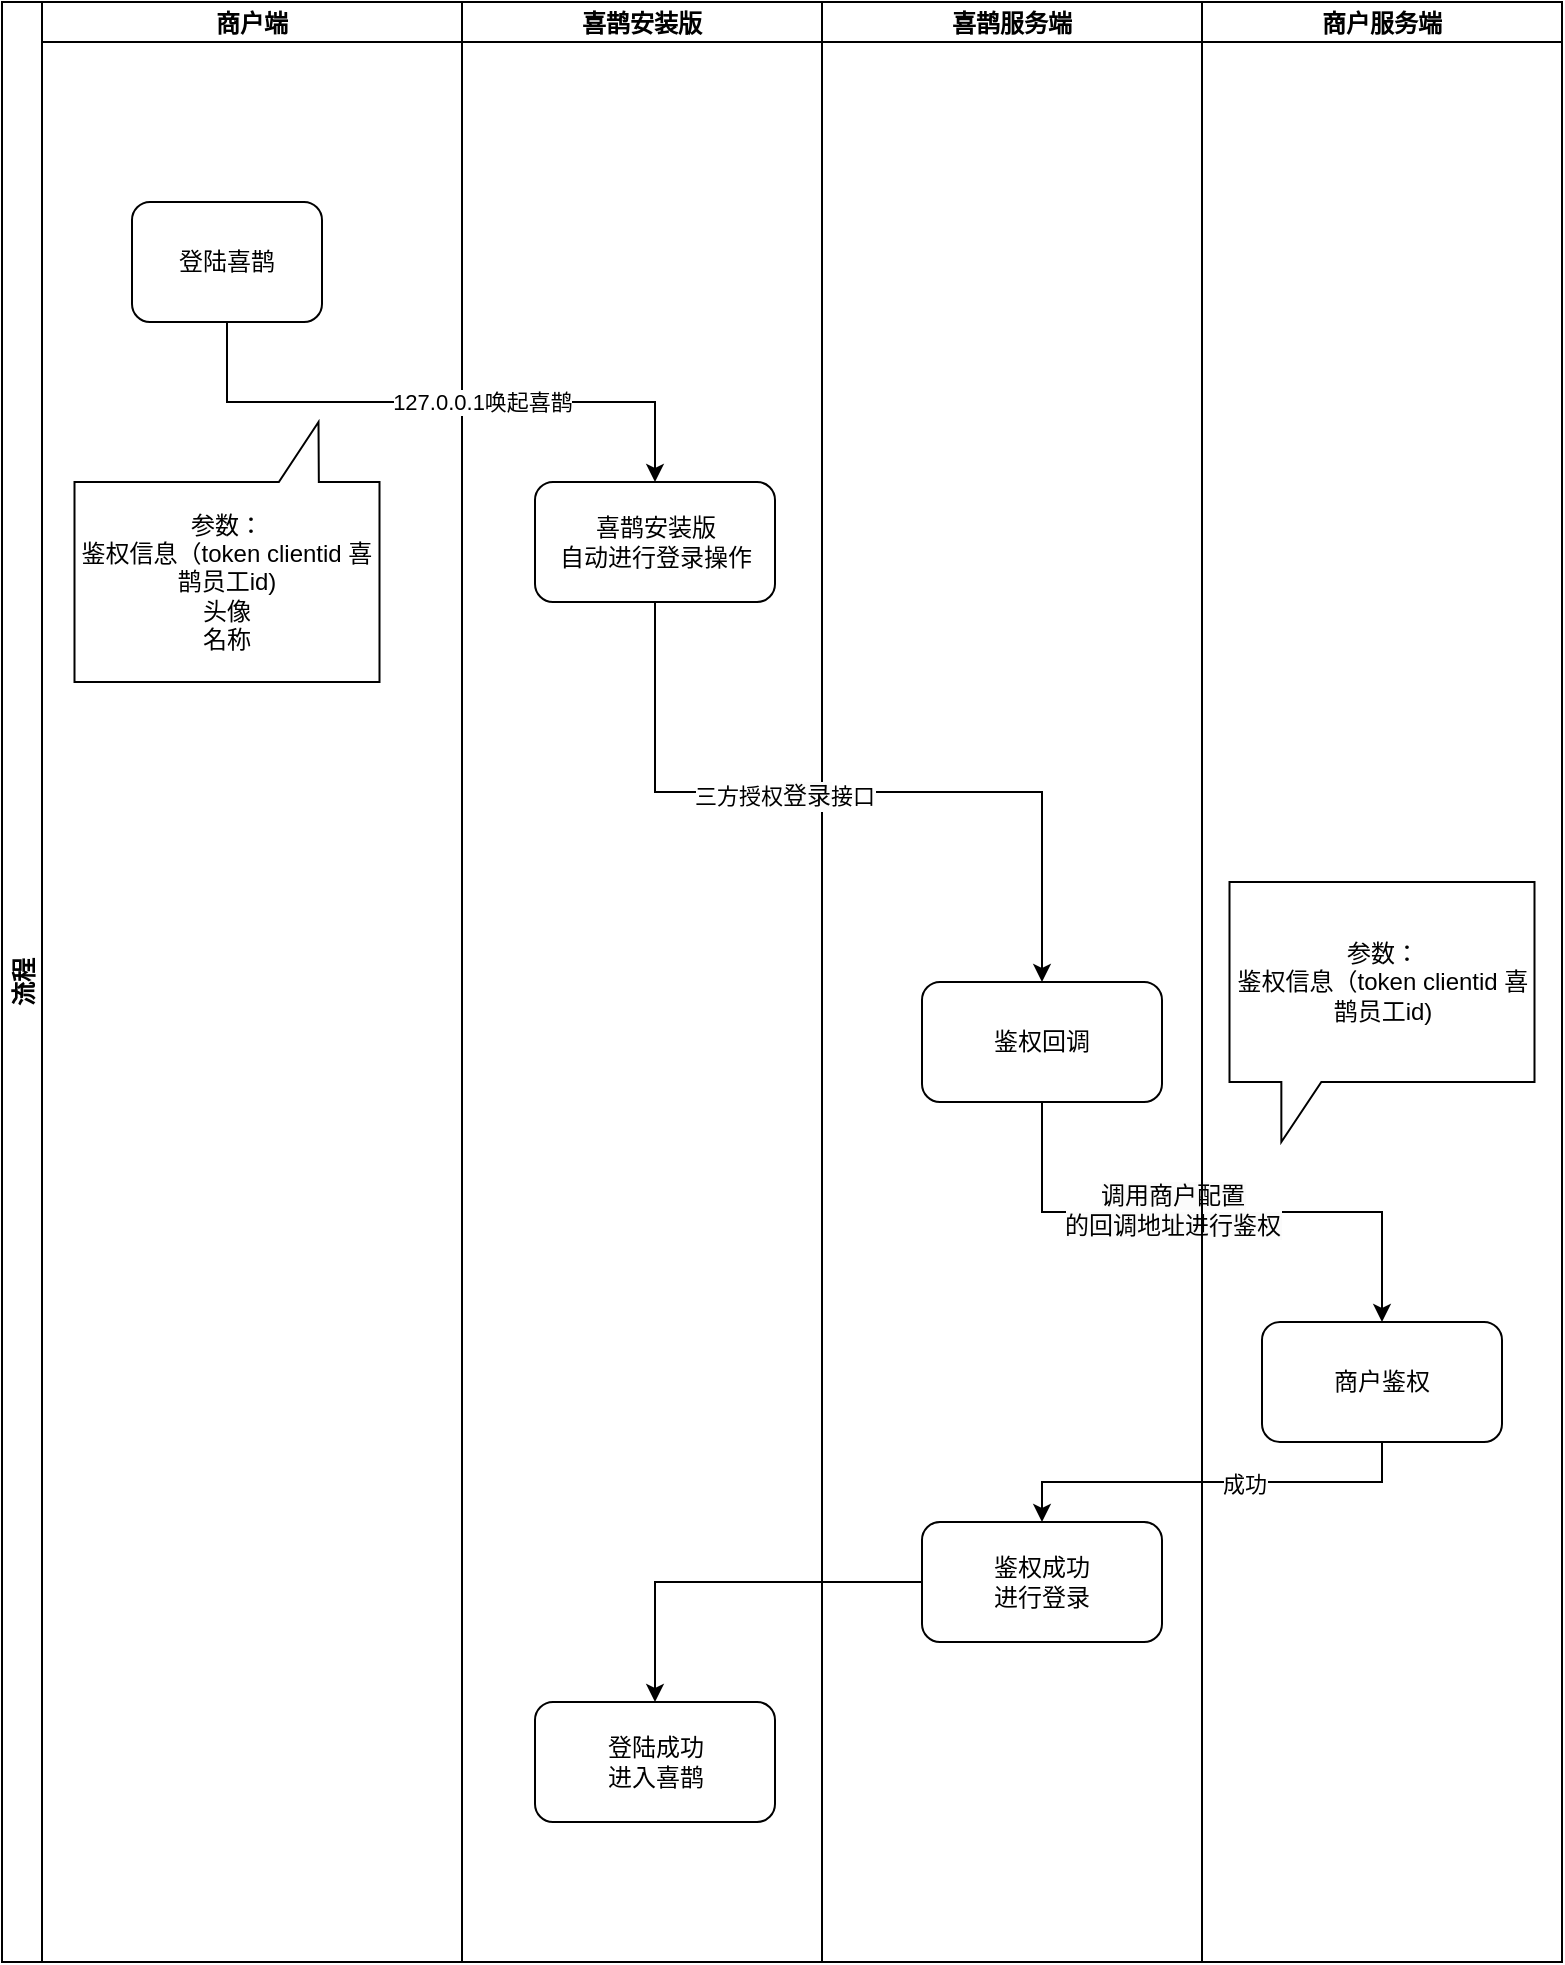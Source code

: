 <mxfile version="20.7.4" type="github">
  <diagram id="l9ATXhiv8Rob6Y_cUNgy" name="页-1">
    <mxGraphModel dx="1434" dy="783" grid="1" gridSize="10" guides="1" tooltips="1" connect="1" arrows="1" fold="1" page="1" pageScale="1" pageWidth="827" pageHeight="1169" math="0" shadow="0">
      <root>
        <mxCell id="0" />
        <mxCell id="1" parent="0" />
        <mxCell id="HTlvXJNVUlN0LkFGXIME-6" value="流程" style="swimlane;childLayout=stackLayout;resizeParent=1;resizeParentMax=0;startSize=20;horizontal=0;horizontalStack=1;" parent="1" vertex="1">
          <mxGeometry x="40" y="30" width="780" height="980" as="geometry" />
        </mxCell>
        <mxCell id="HTlvXJNVUlN0LkFGXIME-10" value="商户端" style="swimlane;startSize=20;" parent="HTlvXJNVUlN0LkFGXIME-6" vertex="1">
          <mxGeometry x="20" width="210" height="980" as="geometry" />
        </mxCell>
        <mxCell id="HTlvXJNVUlN0LkFGXIME-12" value="登陆喜鹊" style="rounded=1;whiteSpace=wrap;html=1;" parent="HTlvXJNVUlN0LkFGXIME-10" vertex="1">
          <mxGeometry x="45" y="100" width="95" height="60" as="geometry" />
        </mxCell>
        <mxCell id="HTlvXJNVUlN0LkFGXIME-27" value="参数：&lt;br&gt;鉴权信息（token clientid 喜鹊员工id)&lt;br&gt;头像&lt;br&gt;名称" style="shape=callout;whiteSpace=wrap;html=1;perimeter=calloutPerimeter;rotation=0;align=center;position2=0.8;base=20;size=30;position=0.67;flipV=1;" parent="HTlvXJNVUlN0LkFGXIME-10" vertex="1">
          <mxGeometry x="16.25" y="210" width="152.5" height="130" as="geometry" />
        </mxCell>
        <mxCell id="HTlvXJNVUlN0LkFGXIME-38" style="edgeStyle=orthogonalEdgeStyle;rounded=0;orthogonalLoop=1;jettySize=auto;html=1;exitX=0;exitY=0.5;exitDx=0;exitDy=0;" parent="HTlvXJNVUlN0LkFGXIME-6" target="HTlvXJNVUlN0LkFGXIME-37" edge="1" source="HTlvXJNVUlN0LkFGXIME-34">
          <mxGeometry relative="1" as="geometry">
            <mxPoint x="436.5" y="770" as="sourcePoint" />
          </mxGeometry>
        </mxCell>
        <mxCell id="HTlvXJNVUlN0LkFGXIME-9" value="喜鹊安装版" style="swimlane;startSize=20;" parent="HTlvXJNVUlN0LkFGXIME-6" vertex="1">
          <mxGeometry x="230" width="180" height="980" as="geometry" />
        </mxCell>
        <mxCell id="HTlvXJNVUlN0LkFGXIME-28" value="喜鹊安装版&lt;br&gt;自动进行登录操作" style="rounded=1;whiteSpace=wrap;html=1;" parent="HTlvXJNVUlN0LkFGXIME-9" vertex="1">
          <mxGeometry x="36.5" y="240" width="120" height="60" as="geometry" />
        </mxCell>
        <mxCell id="HTlvXJNVUlN0LkFGXIME-37" value="登陆成功&lt;br&gt;进入喜鹊" style="rounded=1;whiteSpace=wrap;html=1;" parent="HTlvXJNVUlN0LkFGXIME-9" vertex="1">
          <mxGeometry x="36.5" y="850" width="120" height="60" as="geometry" />
        </mxCell>
        <mxCell id="HTlvXJNVUlN0LkFGXIME-8" value="喜鹊服务端" style="swimlane;startSize=20;" parent="HTlvXJNVUlN0LkFGXIME-6" vertex="1">
          <mxGeometry x="410" width="190" height="980" as="geometry" />
        </mxCell>
        <mxCell id="HTlvXJNVUlN0LkFGXIME-22" value="鉴权回调" style="rounded=1;whiteSpace=wrap;html=1;" parent="HTlvXJNVUlN0LkFGXIME-8" vertex="1">
          <mxGeometry x="50" y="490" width="120" height="60" as="geometry" />
        </mxCell>
        <mxCell id="HTlvXJNVUlN0LkFGXIME-34" value="鉴权成功&lt;br&gt;进行登录" style="rounded=1;whiteSpace=wrap;html=1;" parent="HTlvXJNVUlN0LkFGXIME-8" vertex="1">
          <mxGeometry x="50" y="760" width="120" height="60" as="geometry" />
        </mxCell>
        <mxCell id="HTlvXJNVUlN0LkFGXIME-33" style="edgeStyle=orthogonalEdgeStyle;rounded=0;orthogonalLoop=1;jettySize=auto;html=1;exitX=0.5;exitY=1;exitDx=0;exitDy=0;" parent="HTlvXJNVUlN0LkFGXIME-6" source="HTlvXJNVUlN0LkFGXIME-22" target="HTlvXJNVUlN0LkFGXIME-32" edge="1">
          <mxGeometry relative="1" as="geometry" />
        </mxCell>
        <mxCell id="1hjdX4GSF_E5lkkc9afk-2" value="&lt;span style=&quot;font-size: 12px; background-color: rgb(251, 251, 251);&quot;&gt;调用商户配置&lt;br&gt;的回调地址进行鉴权&lt;/span&gt;" style="edgeLabel;html=1;align=center;verticalAlign=middle;resizable=0;points=[];" vertex="1" connectable="0" parent="HTlvXJNVUlN0LkFGXIME-33">
          <mxGeometry x="-0.148" y="1" relative="1" as="geometry">
            <mxPoint as="offset" />
          </mxGeometry>
        </mxCell>
        <mxCell id="HTlvXJNVUlN0LkFGXIME-35" style="edgeStyle=orthogonalEdgeStyle;rounded=0;orthogonalLoop=1;jettySize=auto;html=1;entryX=0.5;entryY=0;entryDx=0;entryDy=0;exitX=0.5;exitY=1;exitDx=0;exitDy=0;" parent="HTlvXJNVUlN0LkFGXIME-6" source="HTlvXJNVUlN0LkFGXIME-32" target="HTlvXJNVUlN0LkFGXIME-34" edge="1">
          <mxGeometry relative="1" as="geometry" />
        </mxCell>
        <mxCell id="HTlvXJNVUlN0LkFGXIME-36" value="成功" style="edgeLabel;html=1;align=center;verticalAlign=middle;resizable=0;points=[];" parent="HTlvXJNVUlN0LkFGXIME-35" vertex="1" connectable="0">
          <mxGeometry x="-0.153" y="1" relative="1" as="geometry">
            <mxPoint as="offset" />
          </mxGeometry>
        </mxCell>
        <mxCell id="HTlvXJNVUlN0LkFGXIME-7" value="商户服务端" style="swimlane;startSize=20;" parent="HTlvXJNVUlN0LkFGXIME-6" vertex="1">
          <mxGeometry x="600" width="180" height="980" as="geometry" />
        </mxCell>
        <mxCell id="HTlvXJNVUlN0LkFGXIME-32" value="商户鉴权" style="rounded=1;whiteSpace=wrap;html=1;" parent="HTlvXJNVUlN0LkFGXIME-7" vertex="1">
          <mxGeometry x="30" y="660" width="120" height="60" as="geometry" />
        </mxCell>
        <mxCell id="HTlvXJNVUlN0LkFGXIME-39" value="参数：&lt;br&gt;鉴权信息（token clientid 喜鹊员工id)" style="shape=callout;whiteSpace=wrap;html=1;perimeter=calloutPerimeter;rotation=0;align=center;position2=0.17;base=20;size=30;position=0.17;flipV=0;" parent="HTlvXJNVUlN0LkFGXIME-7" vertex="1">
          <mxGeometry x="13.75" y="440" width="152.5" height="130" as="geometry" />
        </mxCell>
        <mxCell id="HTlvXJNVUlN0LkFGXIME-20" style="edgeStyle=orthogonalEdgeStyle;rounded=0;orthogonalLoop=1;jettySize=auto;html=1;exitX=0.5;exitY=1;exitDx=0;exitDy=0;entryX=0.5;entryY=0;entryDx=0;entryDy=0;" parent="HTlvXJNVUlN0LkFGXIME-6" source="HTlvXJNVUlN0LkFGXIME-12" target="HTlvXJNVUlN0LkFGXIME-28" edge="1">
          <mxGeometry relative="1" as="geometry">
            <mxPoint x="326.5" y="240" as="targetPoint" />
          </mxGeometry>
        </mxCell>
        <mxCell id="HTlvXJNVUlN0LkFGXIME-21" value="127.0.0.1唤起喜鹊" style="edgeLabel;html=1;align=center;verticalAlign=middle;resizable=0;points=[];" parent="HTlvXJNVUlN0LkFGXIME-20" vertex="1" connectable="0">
          <mxGeometry x="0.23" y="2" relative="1" as="geometry">
            <mxPoint x="-14" y="2" as="offset" />
          </mxGeometry>
        </mxCell>
        <mxCell id="HTlvXJNVUlN0LkFGXIME-23" style="edgeStyle=orthogonalEdgeStyle;rounded=0;orthogonalLoop=1;jettySize=auto;html=1;entryX=0.5;entryY=0;entryDx=0;entryDy=0;exitX=0.5;exitY=1;exitDx=0;exitDy=0;" parent="HTlvXJNVUlN0LkFGXIME-6" source="HTlvXJNVUlN0LkFGXIME-28" target="HTlvXJNVUlN0LkFGXIME-22" edge="1">
          <mxGeometry relative="1" as="geometry" />
        </mxCell>
        <mxCell id="HTlvXJNVUlN0LkFGXIME-24" value="三方授权&lt;span style=&quot;font-size: 12px; background-color: rgb(251, 251, 251);&quot;&gt;登录&lt;/span&gt;接口" style="edgeLabel;html=1;align=center;verticalAlign=middle;resizable=0;points=[];" parent="HTlvXJNVUlN0LkFGXIME-23" vertex="1" connectable="0">
          <mxGeometry x="-0.168" y="-2" relative="1" as="geometry">
            <mxPoint as="offset" />
          </mxGeometry>
        </mxCell>
        <mxCell id="gvbPoHorT-MvjRSvkrZN-1" value="流程图" parent="0" />
        <mxCell id="gvbPoHorT-MvjRSvkrZN-39" value="连接线" parent="0" />
      </root>
    </mxGraphModel>
  </diagram>
</mxfile>
